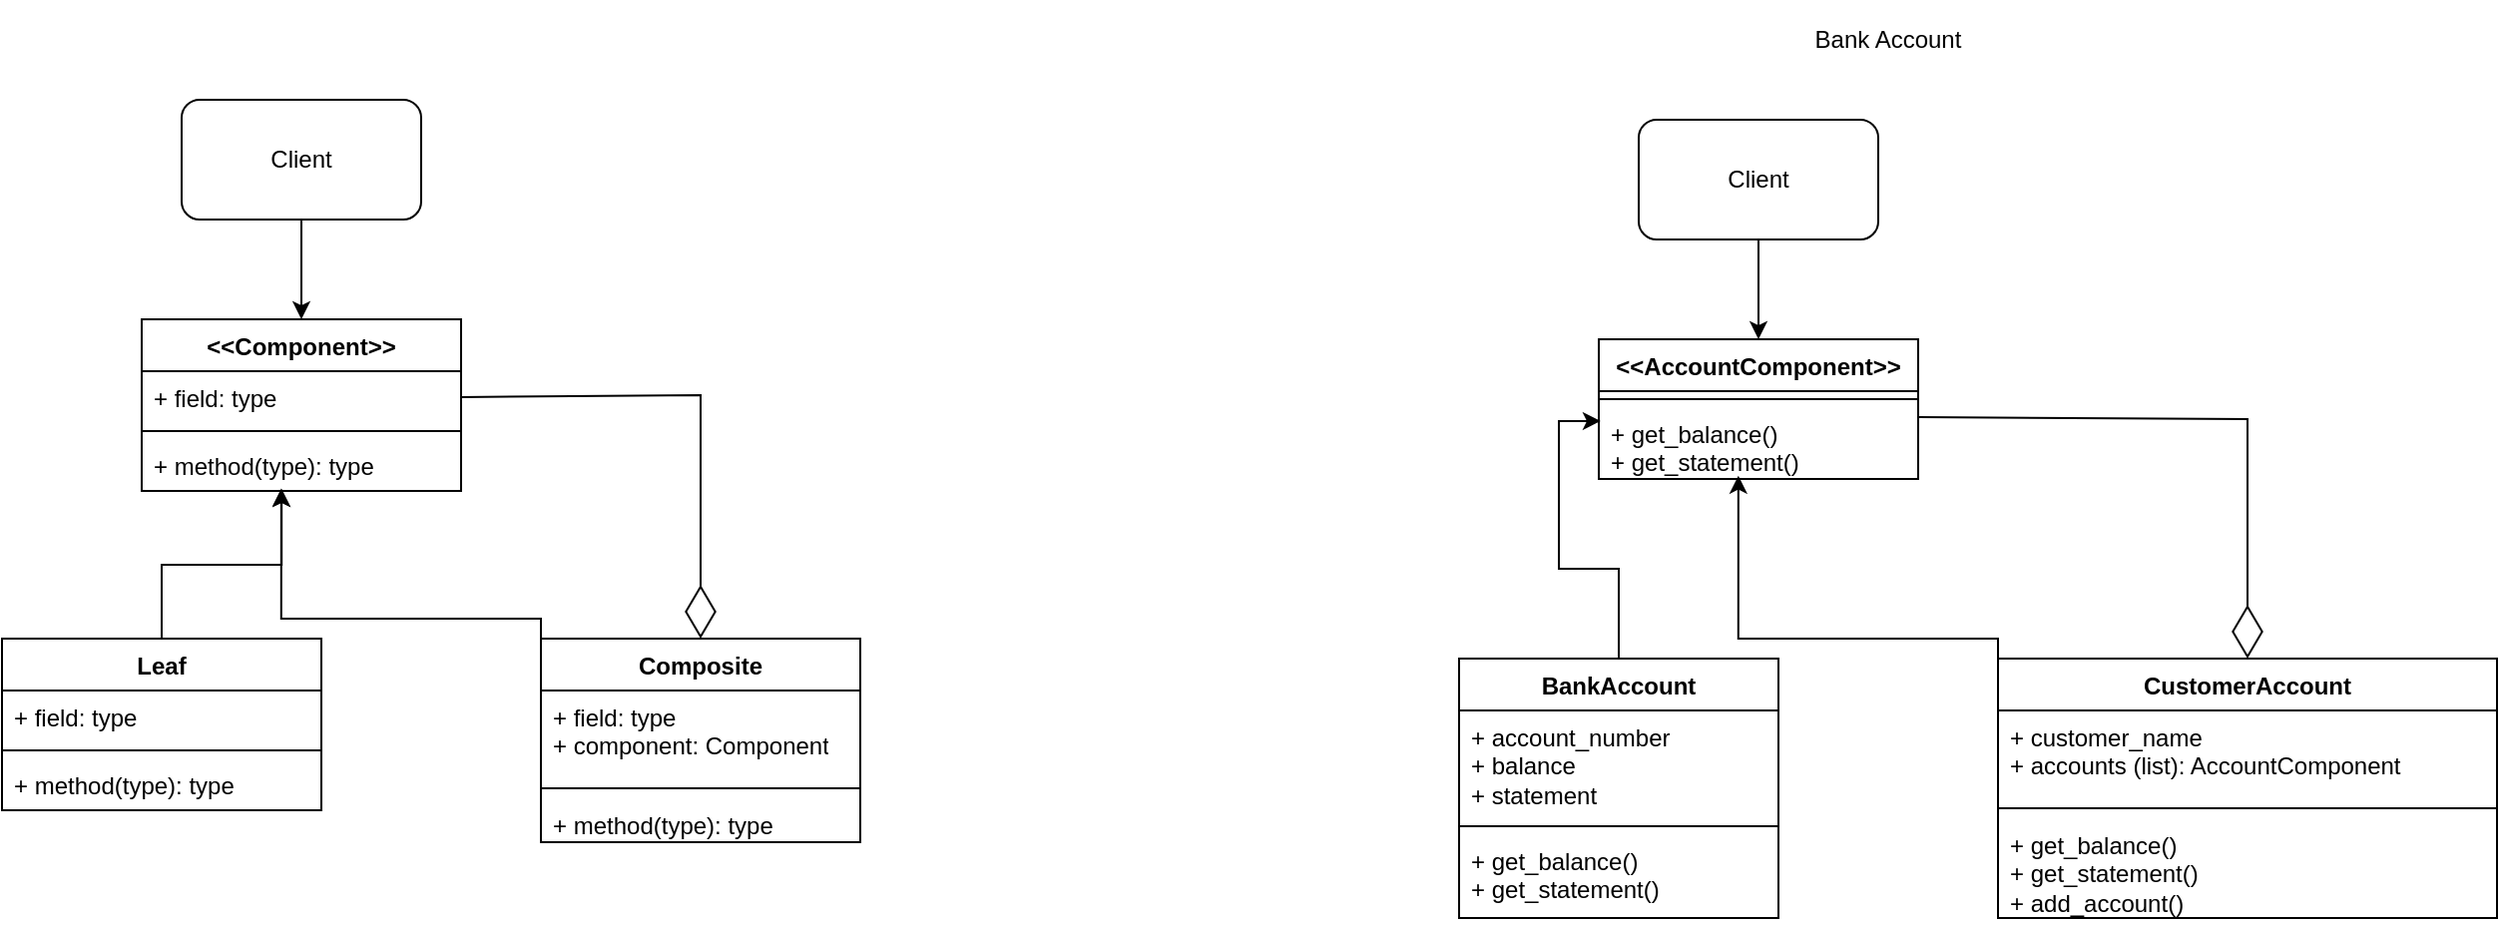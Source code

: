 <mxfile version="22.1.18" type="device">
  <diagram name="Page-1" id="02UatzrjYNhNxg_Eci9W">
    <mxGraphModel dx="1046" dy="531" grid="1" gridSize="10" guides="1" tooltips="1" connect="1" arrows="1" fold="1" page="1" pageScale="1" pageWidth="4681" pageHeight="3300" math="0" shadow="0">
      <root>
        <mxCell id="0" />
        <mxCell id="1" parent="0" />
        <mxCell id="vId8h7jSxMgjdYCo3t2g-1" value="&amp;lt;&amp;lt;Component&amp;gt;&amp;gt;" style="swimlane;fontStyle=1;align=center;verticalAlign=top;childLayout=stackLayout;horizontal=1;startSize=26;horizontalStack=0;resizeParent=1;resizeParentMax=0;resizeLast=0;collapsible=1;marginBottom=0;whiteSpace=wrap;html=1;" vertex="1" parent="1">
          <mxGeometry x="1010" y="210" width="160" height="86" as="geometry" />
        </mxCell>
        <mxCell id="vId8h7jSxMgjdYCo3t2g-2" value="+ field: type" style="text;strokeColor=none;fillColor=none;align=left;verticalAlign=top;spacingLeft=4;spacingRight=4;overflow=hidden;rotatable=0;points=[[0,0.5],[1,0.5]];portConstraint=eastwest;whiteSpace=wrap;html=1;" vertex="1" parent="vId8h7jSxMgjdYCo3t2g-1">
          <mxGeometry y="26" width="160" height="26" as="geometry" />
        </mxCell>
        <mxCell id="vId8h7jSxMgjdYCo3t2g-3" value="" style="line;strokeWidth=1;fillColor=none;align=left;verticalAlign=middle;spacingTop=-1;spacingLeft=3;spacingRight=3;rotatable=0;labelPosition=right;points=[];portConstraint=eastwest;strokeColor=inherit;" vertex="1" parent="vId8h7jSxMgjdYCo3t2g-1">
          <mxGeometry y="52" width="160" height="8" as="geometry" />
        </mxCell>
        <mxCell id="vId8h7jSxMgjdYCo3t2g-4" value="+ method(type): type" style="text;strokeColor=none;fillColor=none;align=left;verticalAlign=top;spacingLeft=4;spacingRight=4;overflow=hidden;rotatable=0;points=[[0,0.5],[1,0.5]];portConstraint=eastwest;whiteSpace=wrap;html=1;" vertex="1" parent="vId8h7jSxMgjdYCo3t2g-1">
          <mxGeometry y="60" width="160" height="26" as="geometry" />
        </mxCell>
        <mxCell id="vId8h7jSxMgjdYCo3t2g-6" style="edgeStyle=orthogonalEdgeStyle;rounded=0;orthogonalLoop=1;jettySize=auto;html=1;entryX=0.5;entryY=0;entryDx=0;entryDy=0;" edge="1" parent="1" source="vId8h7jSxMgjdYCo3t2g-5" target="vId8h7jSxMgjdYCo3t2g-1">
          <mxGeometry relative="1" as="geometry" />
        </mxCell>
        <mxCell id="vId8h7jSxMgjdYCo3t2g-5" value="Client" style="rounded=1;whiteSpace=wrap;html=1;" vertex="1" parent="1">
          <mxGeometry x="1030" y="100" width="120" height="60" as="geometry" />
        </mxCell>
        <mxCell id="vId8h7jSxMgjdYCo3t2g-7" value="Leaf" style="swimlane;fontStyle=1;align=center;verticalAlign=top;childLayout=stackLayout;horizontal=1;startSize=26;horizontalStack=0;resizeParent=1;resizeParentMax=0;resizeLast=0;collapsible=1;marginBottom=0;whiteSpace=wrap;html=1;" vertex="1" parent="1">
          <mxGeometry x="940" y="370" width="160" height="86" as="geometry" />
        </mxCell>
        <mxCell id="vId8h7jSxMgjdYCo3t2g-8" value="+ field: type" style="text;strokeColor=none;fillColor=none;align=left;verticalAlign=top;spacingLeft=4;spacingRight=4;overflow=hidden;rotatable=0;points=[[0,0.5],[1,0.5]];portConstraint=eastwest;whiteSpace=wrap;html=1;" vertex="1" parent="vId8h7jSxMgjdYCo3t2g-7">
          <mxGeometry y="26" width="160" height="26" as="geometry" />
        </mxCell>
        <mxCell id="vId8h7jSxMgjdYCo3t2g-9" value="" style="line;strokeWidth=1;fillColor=none;align=left;verticalAlign=middle;spacingTop=-1;spacingLeft=3;spacingRight=3;rotatable=0;labelPosition=right;points=[];portConstraint=eastwest;strokeColor=inherit;" vertex="1" parent="vId8h7jSxMgjdYCo3t2g-7">
          <mxGeometry y="52" width="160" height="8" as="geometry" />
        </mxCell>
        <mxCell id="vId8h7jSxMgjdYCo3t2g-10" value="+ method(type): type" style="text;strokeColor=none;fillColor=none;align=left;verticalAlign=top;spacingLeft=4;spacingRight=4;overflow=hidden;rotatable=0;points=[[0,0.5],[1,0.5]];portConstraint=eastwest;whiteSpace=wrap;html=1;" vertex="1" parent="vId8h7jSxMgjdYCo3t2g-7">
          <mxGeometry y="60" width="160" height="26" as="geometry" />
        </mxCell>
        <mxCell id="vId8h7jSxMgjdYCo3t2g-11" style="edgeStyle=orthogonalEdgeStyle;rounded=0;orthogonalLoop=1;jettySize=auto;html=1;entryX=0.438;entryY=0.962;entryDx=0;entryDy=0;entryPerimeter=0;" edge="1" parent="1" source="vId8h7jSxMgjdYCo3t2g-7" target="vId8h7jSxMgjdYCo3t2g-4">
          <mxGeometry relative="1" as="geometry" />
        </mxCell>
        <mxCell id="vId8h7jSxMgjdYCo3t2g-18" style="edgeStyle=orthogonalEdgeStyle;rounded=0;orthogonalLoop=1;jettySize=auto;html=1;exitX=0;exitY=0.5;exitDx=0;exitDy=0;entryX=0.437;entryY=0.954;entryDx=0;entryDy=0;entryPerimeter=0;" edge="1" parent="1" source="vId8h7jSxMgjdYCo3t2g-13" target="vId8h7jSxMgjdYCo3t2g-4">
          <mxGeometry relative="1" as="geometry">
            <mxPoint x="1080" y="300" as="targetPoint" />
            <Array as="points">
              <mxPoint x="1210" y="360" />
              <mxPoint x="1080" y="360" />
            </Array>
          </mxGeometry>
        </mxCell>
        <mxCell id="vId8h7jSxMgjdYCo3t2g-12" value="Composite" style="swimlane;fontStyle=1;align=center;verticalAlign=top;childLayout=stackLayout;horizontal=1;startSize=26;horizontalStack=0;resizeParent=1;resizeParentMax=0;resizeLast=0;collapsible=1;marginBottom=0;whiteSpace=wrap;html=1;" vertex="1" parent="1">
          <mxGeometry x="1210" y="370" width="160" height="102" as="geometry" />
        </mxCell>
        <mxCell id="vId8h7jSxMgjdYCo3t2g-13" value="+ field: type&lt;br&gt;+ component: Component" style="text;strokeColor=none;fillColor=none;align=left;verticalAlign=top;spacingLeft=4;spacingRight=4;overflow=hidden;rotatable=0;points=[[0,0.5],[1,0.5]];portConstraint=eastwest;whiteSpace=wrap;html=1;" vertex="1" parent="vId8h7jSxMgjdYCo3t2g-12">
          <mxGeometry y="26" width="160" height="44" as="geometry" />
        </mxCell>
        <mxCell id="vId8h7jSxMgjdYCo3t2g-14" value="" style="line;strokeWidth=1;fillColor=none;align=left;verticalAlign=middle;spacingTop=-1;spacingLeft=3;spacingRight=3;rotatable=0;labelPosition=right;points=[];portConstraint=eastwest;strokeColor=inherit;" vertex="1" parent="vId8h7jSxMgjdYCo3t2g-12">
          <mxGeometry y="70" width="160" height="10" as="geometry" />
        </mxCell>
        <mxCell id="vId8h7jSxMgjdYCo3t2g-15" value="+ method(type): type" style="text;strokeColor=none;fillColor=none;align=left;verticalAlign=top;spacingLeft=4;spacingRight=4;overflow=hidden;rotatable=0;points=[[0,0.5],[1,0.5]];portConstraint=eastwest;whiteSpace=wrap;html=1;" vertex="1" parent="vId8h7jSxMgjdYCo3t2g-12">
          <mxGeometry y="80" width="160" height="22" as="geometry" />
        </mxCell>
        <mxCell id="vId8h7jSxMgjdYCo3t2g-16" value="" style="endArrow=diamondThin;endFill=0;endSize=24;html=1;rounded=0;entryX=0.5;entryY=0;entryDx=0;entryDy=0;exitX=1;exitY=0.5;exitDx=0;exitDy=0;" edge="1" parent="1" source="vId8h7jSxMgjdYCo3t2g-2" target="vId8h7jSxMgjdYCo3t2g-12">
          <mxGeometry width="160" relative="1" as="geometry">
            <mxPoint x="1010" y="260" as="sourcePoint" />
            <mxPoint x="1170" y="260" as="targetPoint" />
            <Array as="points">
              <mxPoint x="1290" y="248" />
            </Array>
          </mxGeometry>
        </mxCell>
        <mxCell id="vId8h7jSxMgjdYCo3t2g-19" value="&amp;lt;&amp;lt;AccountComponent&lt;span style=&quot;background-color: initial;&quot;&gt;&amp;gt;&amp;gt;&lt;/span&gt;" style="swimlane;fontStyle=1;align=center;verticalAlign=top;childLayout=stackLayout;horizontal=1;startSize=26;horizontalStack=0;resizeParent=1;resizeParentMax=0;resizeLast=0;collapsible=1;marginBottom=0;whiteSpace=wrap;html=1;" vertex="1" parent="1">
          <mxGeometry x="1740" y="220" width="160" height="70" as="geometry" />
        </mxCell>
        <mxCell id="vId8h7jSxMgjdYCo3t2g-21" value="" style="line;strokeWidth=1;fillColor=none;align=left;verticalAlign=middle;spacingTop=-1;spacingLeft=3;spacingRight=3;rotatable=0;labelPosition=right;points=[];portConstraint=eastwest;strokeColor=inherit;" vertex="1" parent="vId8h7jSxMgjdYCo3t2g-19">
          <mxGeometry y="26" width="160" height="8" as="geometry" />
        </mxCell>
        <mxCell id="vId8h7jSxMgjdYCo3t2g-22" value="+&amp;nbsp;get_balance&lt;span style=&quot;background-color: initial;&quot;&gt;()&lt;br&gt;&lt;/span&gt;+ get_statement()" style="text;strokeColor=none;fillColor=none;align=left;verticalAlign=top;spacingLeft=4;spacingRight=4;overflow=hidden;rotatable=0;points=[[0,0.5],[1,0.5]];portConstraint=eastwest;whiteSpace=wrap;html=1;" vertex="1" parent="vId8h7jSxMgjdYCo3t2g-19">
          <mxGeometry y="34" width="160" height="36" as="geometry" />
        </mxCell>
        <mxCell id="vId8h7jSxMgjdYCo3t2g-23" style="edgeStyle=orthogonalEdgeStyle;rounded=0;orthogonalLoop=1;jettySize=auto;html=1;entryX=0.5;entryY=0;entryDx=0;entryDy=0;" edge="1" parent="1" source="vId8h7jSxMgjdYCo3t2g-24" target="vId8h7jSxMgjdYCo3t2g-19">
          <mxGeometry relative="1" as="geometry" />
        </mxCell>
        <mxCell id="vId8h7jSxMgjdYCo3t2g-24" value="Client" style="rounded=1;whiteSpace=wrap;html=1;" vertex="1" parent="1">
          <mxGeometry x="1760" y="110" width="120" height="60" as="geometry" />
        </mxCell>
        <mxCell id="vId8h7jSxMgjdYCo3t2g-25" value="BankAccount" style="swimlane;fontStyle=1;align=center;verticalAlign=top;childLayout=stackLayout;horizontal=1;startSize=26;horizontalStack=0;resizeParent=1;resizeParentMax=0;resizeLast=0;collapsible=1;marginBottom=0;whiteSpace=wrap;html=1;" vertex="1" parent="1">
          <mxGeometry x="1670" y="380" width="160" height="130" as="geometry" />
        </mxCell>
        <mxCell id="vId8h7jSxMgjdYCo3t2g-26" value="+ account_number&lt;br&gt;+ balance&lt;br&gt;+ statement" style="text;strokeColor=none;fillColor=none;align=left;verticalAlign=top;spacingLeft=4;spacingRight=4;overflow=hidden;rotatable=0;points=[[0,0.5],[1,0.5]];portConstraint=eastwest;whiteSpace=wrap;html=1;" vertex="1" parent="vId8h7jSxMgjdYCo3t2g-25">
          <mxGeometry y="26" width="160" height="54" as="geometry" />
        </mxCell>
        <mxCell id="vId8h7jSxMgjdYCo3t2g-27" value="" style="line;strokeWidth=1;fillColor=none;align=left;verticalAlign=middle;spacingTop=-1;spacingLeft=3;spacingRight=3;rotatable=0;labelPosition=right;points=[];portConstraint=eastwest;strokeColor=inherit;" vertex="1" parent="vId8h7jSxMgjdYCo3t2g-25">
          <mxGeometry y="80" width="160" height="8" as="geometry" />
        </mxCell>
        <mxCell id="vId8h7jSxMgjdYCo3t2g-28" value="+&amp;nbsp;get_balance()&lt;br&gt;+ get_statement()" style="text;strokeColor=none;fillColor=none;align=left;verticalAlign=top;spacingLeft=4;spacingRight=4;overflow=hidden;rotatable=0;points=[[0,0.5],[1,0.5]];portConstraint=eastwest;whiteSpace=wrap;html=1;" vertex="1" parent="vId8h7jSxMgjdYCo3t2g-25">
          <mxGeometry y="88" width="160" height="42" as="geometry" />
        </mxCell>
        <mxCell id="vId8h7jSxMgjdYCo3t2g-29" style="edgeStyle=orthogonalEdgeStyle;rounded=0;orthogonalLoop=1;jettySize=auto;html=1;entryX=0.006;entryY=0.194;entryDx=0;entryDy=0;entryPerimeter=0;" edge="1" parent="1" source="vId8h7jSxMgjdYCo3t2g-25" target="vId8h7jSxMgjdYCo3t2g-22">
          <mxGeometry relative="1" as="geometry" />
        </mxCell>
        <mxCell id="vId8h7jSxMgjdYCo3t2g-30" style="edgeStyle=orthogonalEdgeStyle;rounded=0;orthogonalLoop=1;jettySize=auto;html=1;exitX=0;exitY=0.5;exitDx=0;exitDy=0;entryX=0.437;entryY=0.954;entryDx=0;entryDy=0;entryPerimeter=0;" edge="1" parent="1" source="vId8h7jSxMgjdYCo3t2g-32" target="vId8h7jSxMgjdYCo3t2g-22">
          <mxGeometry relative="1" as="geometry">
            <mxPoint x="1810" y="310" as="targetPoint" />
            <Array as="points">
              <mxPoint x="1940" y="370" />
              <mxPoint x="1810" y="370" />
            </Array>
          </mxGeometry>
        </mxCell>
        <mxCell id="vId8h7jSxMgjdYCo3t2g-31" value="CustomerAccount" style="swimlane;fontStyle=1;align=center;verticalAlign=top;childLayout=stackLayout;horizontal=1;startSize=26;horizontalStack=0;resizeParent=1;resizeParentMax=0;resizeLast=0;collapsible=1;marginBottom=0;whiteSpace=wrap;html=1;" vertex="1" parent="1">
          <mxGeometry x="1940" y="380" width="250" height="130" as="geometry" />
        </mxCell>
        <mxCell id="vId8h7jSxMgjdYCo3t2g-32" value="+ customer_name&lt;br&gt;+ accounts (list): AccountComponent" style="text;strokeColor=none;fillColor=none;align=left;verticalAlign=top;spacingLeft=4;spacingRight=4;overflow=hidden;rotatable=0;points=[[0,0.5],[1,0.5]];portConstraint=eastwest;whiteSpace=wrap;html=1;" vertex="1" parent="vId8h7jSxMgjdYCo3t2g-31">
          <mxGeometry y="26" width="250" height="44" as="geometry" />
        </mxCell>
        <mxCell id="vId8h7jSxMgjdYCo3t2g-33" value="" style="line;strokeWidth=1;fillColor=none;align=left;verticalAlign=middle;spacingTop=-1;spacingLeft=3;spacingRight=3;rotatable=0;labelPosition=right;points=[];portConstraint=eastwest;strokeColor=inherit;" vertex="1" parent="vId8h7jSxMgjdYCo3t2g-31">
          <mxGeometry y="70" width="250" height="10" as="geometry" />
        </mxCell>
        <mxCell id="vId8h7jSxMgjdYCo3t2g-34" value="+&amp;nbsp;get_balance()&lt;br&gt;+ get_statement()&lt;br&gt;+ add_account()" style="text;strokeColor=none;fillColor=none;align=left;verticalAlign=top;spacingLeft=4;spacingRight=4;overflow=hidden;rotatable=0;points=[[0,0.5],[1,0.5]];portConstraint=eastwest;whiteSpace=wrap;html=1;" vertex="1" parent="vId8h7jSxMgjdYCo3t2g-31">
          <mxGeometry y="80" width="250" height="50" as="geometry" />
        </mxCell>
        <mxCell id="vId8h7jSxMgjdYCo3t2g-35" value="" style="endArrow=diamondThin;endFill=0;endSize=24;html=1;rounded=0;entryX=0.5;entryY=0;entryDx=0;entryDy=0;exitX=1;exitY=0.5;exitDx=0;exitDy=0;" edge="1" parent="1" target="vId8h7jSxMgjdYCo3t2g-31">
          <mxGeometry width="160" relative="1" as="geometry">
            <mxPoint x="1900" y="259" as="sourcePoint" />
            <mxPoint x="1900" y="270" as="targetPoint" />
            <Array as="points">
              <mxPoint x="2065" y="260" />
            </Array>
          </mxGeometry>
        </mxCell>
        <mxCell id="vId8h7jSxMgjdYCo3t2g-36" value="Bank Account" style="text;html=1;strokeColor=none;fillColor=none;align=center;verticalAlign=middle;whiteSpace=wrap;rounded=0;" vertex="1" parent="1">
          <mxGeometry x="1820" y="50" width="130" height="40" as="geometry" />
        </mxCell>
      </root>
    </mxGraphModel>
  </diagram>
</mxfile>
